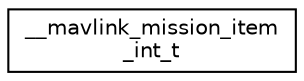 digraph "Graphical Class Hierarchy"
{
 // INTERACTIVE_SVG=YES
  edge [fontname="Helvetica",fontsize="10",labelfontname="Helvetica",labelfontsize="10"];
  node [fontname="Helvetica",fontsize="10",shape=record];
  rankdir="LR";
  Node1 [label="__mavlink_mission_item\l_int_t",height=0.2,width=0.4,color="black", fillcolor="white", style="filled",URL="$struct____mavlink__mission__item__int__t.html"];
}
